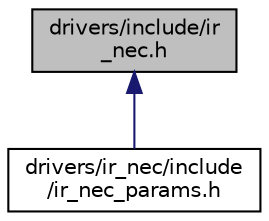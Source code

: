 digraph "drivers/include/ir_nec.h"
{
 // LATEX_PDF_SIZE
  edge [fontname="Helvetica",fontsize="10",labelfontname="Helvetica",labelfontsize="10"];
  node [fontname="Helvetica",fontsize="10",shape=record];
  Node1 [label="drivers/include/ir\l_nec.h",height=0.2,width=0.4,color="black", fillcolor="grey75", style="filled", fontcolor="black",tooltip=" "];
  Node1 -> Node2 [dir="back",color="midnightblue",fontsize="10",style="solid",fontname="Helvetica"];
  Node2 [label="drivers/ir_nec/include\l/ir_nec_params.h",height=0.2,width=0.4,color="black", fillcolor="white", style="filled",URL="$ir__nec__params_8h.html",tooltip="Default configuration."];
}
